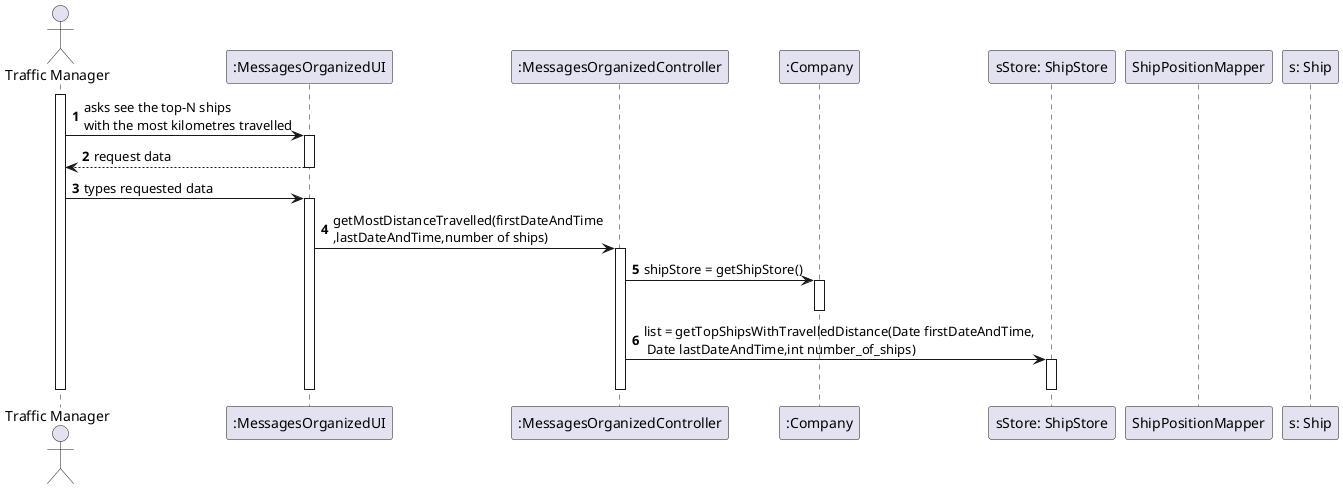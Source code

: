 @startuml
'https://plantuml.com/sequence-diagram

autonumber
actor "Traffic Manager" as TM
participant ":MessagesOrganizedUI" as MOUI
participant ":MessagesOrganizedController" as MOC
participant ":Company" as COMP
participant "sStore: ShipStore" as SS
participant "ShipPositionMapper" as SPM
participant "s: Ship" as S

activate TM
TM -> MOUI : asks see the top-N ships \nwith the most kilometres travelled
activate MOUI
MOUI --> TM : request data
deactivate MOUI
TM -> MOUI : types requested data
activate MOUI
MOUI -> MOC : getMostDistanceTravelled(firstDateAndTime\n,lastDateAndTime,number of ships)
activate MOC
MOC -> COMP : shipStore = getShipStore()
activate COMP
deactivate COMP
MOC -> SS : list = getTopShipsWithTravelledDistance(Date firstDateAndTime,\n Date lastDateAndTime,int number_of_ships)
activate SS
deactivate SS
deactivate MOC
deactivate MOUI
deactivate TM
@enduml